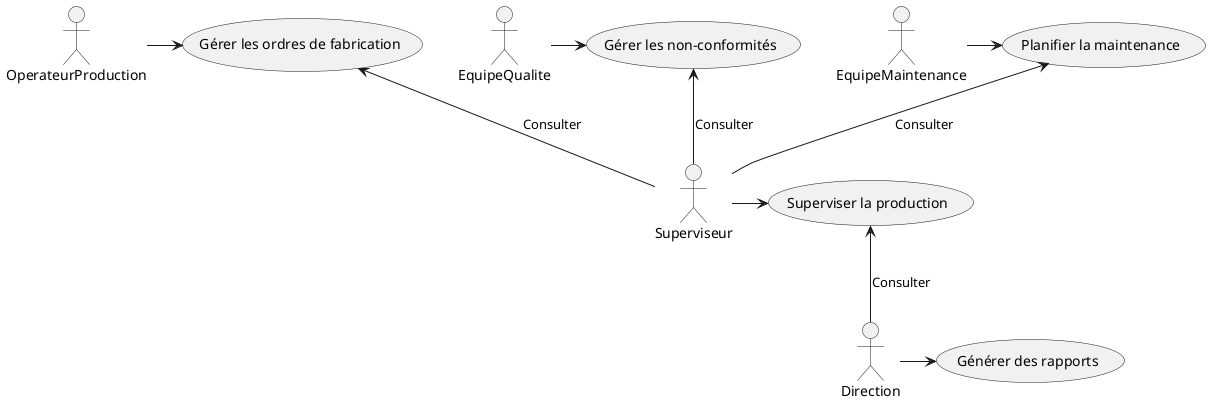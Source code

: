 @startuml
actor OperateurProduction as OP
actor Superviseur as SUP
actor EquipeQualite as EQ
actor EquipeMaintenance as EM
actor Direction as DIR

usecase UC1 as "Gérer les ordres de fabrication"
usecase UC2 as "Superviser la production"
usecase UC3 as "Gérer les non-conformités"
usecase UC4 as "Planifier la maintenance"
usecase UC5 as "Générer des rapports"

OP -> UC1
SUP -> UC2
EQ -> UC3
EM -> UC4
DIR -> UC5

UC1 <-- SUP : Consulter
UC2 <-- DIR : Consulter
UC3 <-- SUP : Consulter
UC4 <-- SUP : Consulter
@enduml

